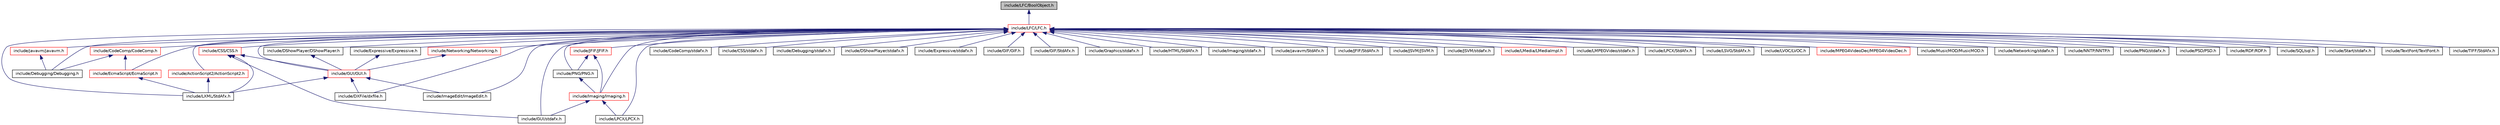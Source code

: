 digraph G
{
  edge [fontname="Helvetica",fontsize="10",labelfontname="Helvetica",labelfontsize="10"];
  node [fontname="Helvetica",fontsize="10",shape=record];
  Node1 [label="include/LFC/BoolObject.h",height=0.2,width=0.4,color="black", fillcolor="grey75", style="filled" fontcolor="black"];
  Node1 -> Node2 [dir="back",color="midnightblue",fontsize="10",style="solid",fontname="Helvetica"];
  Node2 [label="include/LFC/LFC.h",height=0.2,width=0.4,color="red", fillcolor="white", style="filled",URL="$_l_f_c_8h.html"];
  Node2 -> Node3 [dir="back",color="midnightblue",fontsize="10",style="solid",fontname="Helvetica"];
  Node3 [label="include/ActionScript2/ActionScript2.h",height=0.2,width=0.4,color="red", fillcolor="white", style="filled",URL="$_action_script2_8h.html"];
  Node3 -> Node4 [dir="back",color="midnightblue",fontsize="10",style="solid",fontname="Helvetica"];
  Node4 [label="include/LXML/StdAfx.h",height=0.2,width=0.4,color="black", fillcolor="white", style="filled",URL="$_l_x_m_l_2stdafx_8h.html"];
  Node2 -> Node5 [dir="back",color="midnightblue",fontsize="10",style="solid",fontname="Helvetica"];
  Node5 [label="include/CodeComp/CodeComp.h",height=0.2,width=0.4,color="red", fillcolor="white", style="filled",URL="$_code_comp_8h.html"];
  Node5 -> Node6 [dir="back",color="midnightblue",fontsize="10",style="solid",fontname="Helvetica"];
  Node6 [label="include/Debugging/Debugging.h",height=0.2,width=0.4,color="black", fillcolor="white", style="filled",URL="$_debugging_8h.html"];
  Node5 -> Node7 [dir="back",color="midnightblue",fontsize="10",style="solid",fontname="Helvetica"];
  Node7 [label="include/EcmaScript/EcmaScript.h",height=0.2,width=0.4,color="red", fillcolor="white", style="filled",URL="$_ecma_script_8h.html"];
  Node7 -> Node4 [dir="back",color="midnightblue",fontsize="10",style="solid",fontname="Helvetica"];
  Node2 -> Node8 [dir="back",color="midnightblue",fontsize="10",style="solid",fontname="Helvetica"];
  Node8 [label="include/CodeComp/stdafx.h",height=0.2,width=0.4,color="black", fillcolor="white", style="filled",URL="$_code_comp_2stdafx_8h.html"];
  Node2 -> Node9 [dir="back",color="midnightblue",fontsize="10",style="solid",fontname="Helvetica"];
  Node9 [label="include/CSS/CSS.h",height=0.2,width=0.4,color="red", fillcolor="white", style="filled",URL="$_c_s_s_8h.html"];
  Node9 -> Node10 [dir="back",color="midnightblue",fontsize="10",style="solid",fontname="Helvetica"];
  Node10 [label="include/GUI/GUI.h",height=0.2,width=0.4,color="red", fillcolor="white", style="filled",URL="$_g_u_i_8h.html"];
  Node10 -> Node11 [dir="back",color="midnightblue",fontsize="10",style="solid",fontname="Helvetica"];
  Node11 [label="include/DXFile/dxfile.h",height=0.2,width=0.4,color="black", fillcolor="white", style="filled",URL="$dxfile_8h.html"];
  Node10 -> Node12 [dir="back",color="midnightblue",fontsize="10",style="solid",fontname="Helvetica"];
  Node12 [label="include/ImageEdit/ImageEdit.h",height=0.2,width=0.4,color="black", fillcolor="white", style="filled",URL="$_image_edit_8h.html"];
  Node10 -> Node4 [dir="back",color="midnightblue",fontsize="10",style="solid",fontname="Helvetica"];
  Node9 -> Node13 [dir="back",color="midnightblue",fontsize="10",style="solid",fontname="Helvetica"];
  Node13 [label="include/GUI/stdafx.h",height=0.2,width=0.4,color="black", fillcolor="white", style="filled",URL="$_g_u_i_2stdafx_8h.html"];
  Node9 -> Node4 [dir="back",color="midnightblue",fontsize="10",style="solid",fontname="Helvetica"];
  Node2 -> Node14 [dir="back",color="midnightblue",fontsize="10",style="solid",fontname="Helvetica"];
  Node14 [label="include/CSS/stdafx.h",height=0.2,width=0.4,color="black", fillcolor="white", style="filled",URL="$_c_s_s_2stdafx_8h.html"];
  Node2 -> Node6 [dir="back",color="midnightblue",fontsize="10",style="solid",fontname="Helvetica"];
  Node2 -> Node15 [dir="back",color="midnightblue",fontsize="10",style="solid",fontname="Helvetica"];
  Node15 [label="include/Debugging/stdafx.h",height=0.2,width=0.4,color="black", fillcolor="white", style="filled",URL="$_debugging_2stdafx_8h.html"];
  Node2 -> Node16 [dir="back",color="midnightblue",fontsize="10",style="solid",fontname="Helvetica"];
  Node16 [label="include/DShowPlayer/DShowPlayer.h",height=0.2,width=0.4,color="black", fillcolor="white", style="filled",URL="$_d_show_player_8h.html"];
  Node16 -> Node10 [dir="back",color="midnightblue",fontsize="10",style="solid",fontname="Helvetica"];
  Node2 -> Node17 [dir="back",color="midnightblue",fontsize="10",style="solid",fontname="Helvetica"];
  Node17 [label="include/DShowPlayer/stdafx.h",height=0.2,width=0.4,color="black", fillcolor="white", style="filled",URL="$_d_show_player_2stdafx_8h.html"];
  Node2 -> Node11 [dir="back",color="midnightblue",fontsize="10",style="solid",fontname="Helvetica"];
  Node2 -> Node7 [dir="back",color="midnightblue",fontsize="10",style="solid",fontname="Helvetica"];
  Node2 -> Node18 [dir="back",color="midnightblue",fontsize="10",style="solid",fontname="Helvetica"];
  Node18 [label="include/Expressive/Expressive.h",height=0.2,width=0.4,color="black", fillcolor="white", style="filled",URL="$_expressive_2_expressive_8h.html"];
  Node18 -> Node10 [dir="back",color="midnightblue",fontsize="10",style="solid",fontname="Helvetica"];
  Node2 -> Node19 [dir="back",color="midnightblue",fontsize="10",style="solid",fontname="Helvetica"];
  Node19 [label="include/Expressive/stdafx.h",height=0.2,width=0.4,color="black", fillcolor="white", style="filled",URL="$_expressive_2stdafx_8h.html"];
  Node2 -> Node20 [dir="back",color="midnightblue",fontsize="10",style="solid",fontname="Helvetica"];
  Node20 [label="include/GIF/GIF.h",height=0.2,width=0.4,color="black", fillcolor="white", style="filled",URL="$_g_i_f_8h.html"];
  Node2 -> Node21 [dir="back",color="midnightblue",fontsize="10",style="solid",fontname="Helvetica"];
  Node21 [label="include/GIF/StdAfx.h",height=0.2,width=0.4,color="black", fillcolor="white", style="filled",URL="$_g_i_f_2stdafx_8h.html"];
  Node2 -> Node22 [dir="back",color="midnightblue",fontsize="10",style="solid",fontname="Helvetica"];
  Node22 [label="include/Graphics/stdafx.h",height=0.2,width=0.4,color="black", fillcolor="white", style="filled",URL="$_graphics_2stdafx_8h.html"];
  Node2 -> Node10 [dir="back",color="midnightblue",fontsize="10",style="solid",fontname="Helvetica"];
  Node2 -> Node13 [dir="back",color="midnightblue",fontsize="10",style="solid",fontname="Helvetica"];
  Node2 -> Node23 [dir="back",color="midnightblue",fontsize="10",style="solid",fontname="Helvetica"];
  Node23 [label="include/HTML/StdAfx.h",height=0.2,width=0.4,color="black", fillcolor="white", style="filled",URL="$_h_t_m_l_2stdafx_8h.html"];
  Node2 -> Node12 [dir="back",color="midnightblue",fontsize="10",style="solid",fontname="Helvetica"];
  Node2 -> Node24 [dir="back",color="midnightblue",fontsize="10",style="solid",fontname="Helvetica"];
  Node24 [label="include/Imaging/Imaging.h",height=0.2,width=0.4,color="red", fillcolor="white", style="filled",URL="$_imaging_8h.html"];
  Node24 -> Node13 [dir="back",color="midnightblue",fontsize="10",style="solid",fontname="Helvetica"];
  Node24 -> Node25 [dir="back",color="midnightblue",fontsize="10",style="solid",fontname="Helvetica"];
  Node25 [label="include/LPCX/LPCX.h",height=0.2,width=0.4,color="black", fillcolor="white", style="filled",URL="$_l_p_c_x_8h.html"];
  Node2 -> Node26 [dir="back",color="midnightblue",fontsize="10",style="solid",fontname="Helvetica"];
  Node26 [label="include/Imaging/stdafx.h",height=0.2,width=0.4,color="black", fillcolor="white", style="filled",URL="$_imaging_2stdafx_8h.html"];
  Node2 -> Node27 [dir="back",color="midnightblue",fontsize="10",style="solid",fontname="Helvetica"];
  Node27 [label="include/javavm/javavm.h",height=0.2,width=0.4,color="red", fillcolor="white", style="filled",URL="$javavm_8h.html"];
  Node27 -> Node6 [dir="back",color="midnightblue",fontsize="10",style="solid",fontname="Helvetica"];
  Node2 -> Node28 [dir="back",color="midnightblue",fontsize="10",style="solid",fontname="Helvetica"];
  Node28 [label="include/javavm/StdAfx.h",height=0.2,width=0.4,color="black", fillcolor="white", style="filled",URL="$javavm_2stdafx_8h.html"];
  Node2 -> Node29 [dir="back",color="midnightblue",fontsize="10",style="solid",fontname="Helvetica"];
  Node29 [label="include/JFIF/JFIF.h",height=0.2,width=0.4,color="red", fillcolor="white", style="filled",URL="$_j_f_i_f_8h.html"];
  Node29 -> Node24 [dir="back",color="midnightblue",fontsize="10",style="solid",fontname="Helvetica"];
  Node29 -> Node30 [dir="back",color="midnightblue",fontsize="10",style="solid",fontname="Helvetica"];
  Node30 [label="include/PNG/PNG.h",height=0.2,width=0.4,color="black", fillcolor="white", style="filled",URL="$_p_n_g_8h.html"];
  Node30 -> Node24 [dir="back",color="midnightblue",fontsize="10",style="solid",fontname="Helvetica"];
  Node2 -> Node31 [dir="back",color="midnightblue",fontsize="10",style="solid",fontname="Helvetica"];
  Node31 [label="include/JFIF/StdAfx.h",height=0.2,width=0.4,color="black", fillcolor="white", style="filled",URL="$_j_f_i_f_2stdafx_8h.html"];
  Node2 -> Node32 [dir="back",color="midnightblue",fontsize="10",style="solid",fontname="Helvetica"];
  Node32 [label="include/JSVM/JSVM.h",height=0.2,width=0.4,color="black", fillcolor="white", style="filled",URL="$_j_s_v_m_8h.html"];
  Node2 -> Node33 [dir="back",color="midnightblue",fontsize="10",style="solid",fontname="Helvetica"];
  Node33 [label="include/JSVM/stdafx.h",height=0.2,width=0.4,color="black", fillcolor="white", style="filled",URL="$_j_s_v_m_2stdafx_8h.html"];
  Node2 -> Node34 [dir="back",color="midnightblue",fontsize="10",style="solid",fontname="Helvetica"];
  Node34 [label="include/LMedia/LMediaImpl.h",height=0.2,width=0.4,color="red", fillcolor="white", style="filled",URL="$_l_media_impl_8h.html"];
  Node2 -> Node35 [dir="back",color="midnightblue",fontsize="10",style="solid",fontname="Helvetica"];
  Node35 [label="include/LMPEGVideo/stdafx.h",height=0.2,width=0.4,color="black", fillcolor="white", style="filled",URL="$_l_m_p_e_g_video_2stdafx_8h.html"];
  Node2 -> Node25 [dir="back",color="midnightblue",fontsize="10",style="solid",fontname="Helvetica"];
  Node2 -> Node36 [dir="back",color="midnightblue",fontsize="10",style="solid",fontname="Helvetica"];
  Node36 [label="include/LPCX/StdAfx.h",height=0.2,width=0.4,color="black", fillcolor="white", style="filled",URL="$_l_p_c_x_2stdafx_8h.html"];
  Node2 -> Node37 [dir="back",color="midnightblue",fontsize="10",style="solid",fontname="Helvetica"];
  Node37 [label="include/LSVG/StdAfx.h",height=0.2,width=0.4,color="black", fillcolor="white", style="filled",URL="$_l_s_v_g_2stdafx_8h.html"];
  Node2 -> Node38 [dir="back",color="midnightblue",fontsize="10",style="solid",fontname="Helvetica"];
  Node38 [label="include/LVOC/LVOC.h",height=0.2,width=0.4,color="black", fillcolor="white", style="filled",URL="$_l_v_o_c_8h.html"];
  Node2 -> Node4 [dir="back",color="midnightblue",fontsize="10",style="solid",fontname="Helvetica"];
  Node2 -> Node39 [dir="back",color="midnightblue",fontsize="10",style="solid",fontname="Helvetica"];
  Node39 [label="include/MPEG4VideoDec/MPEG4VideoDec.h",height=0.2,width=0.4,color="red", fillcolor="white", style="filled",URL="$_m_p_e_g4_video_dec_8h.html"];
  Node2 -> Node40 [dir="back",color="midnightblue",fontsize="10",style="solid",fontname="Helvetica"];
  Node40 [label="include/MusicMOD/MusicMOD.h",height=0.2,width=0.4,color="black", fillcolor="white", style="filled",URL="$_music_m_o_d_8h.html"];
  Node2 -> Node41 [dir="back",color="midnightblue",fontsize="10",style="solid",fontname="Helvetica"];
  Node41 [label="include/Networking/Networking.h",height=0.2,width=0.4,color="red", fillcolor="white", style="filled",URL="$_networking_8h.html"];
  Node41 -> Node10 [dir="back",color="midnightblue",fontsize="10",style="solid",fontname="Helvetica"];
  Node2 -> Node42 [dir="back",color="midnightblue",fontsize="10",style="solid",fontname="Helvetica"];
  Node42 [label="include/Networking/stdafx.h",height=0.2,width=0.4,color="black", fillcolor="white", style="filled",URL="$_networking_2stdafx_8h.html"];
  Node2 -> Node43 [dir="back",color="midnightblue",fontsize="10",style="solid",fontname="Helvetica"];
  Node43 [label="include/NNTP/NNTP.h",height=0.2,width=0.4,color="black", fillcolor="white", style="filled",URL="$_n_n_t_p_8h.html"];
  Node2 -> Node30 [dir="back",color="midnightblue",fontsize="10",style="solid",fontname="Helvetica"];
  Node2 -> Node44 [dir="back",color="midnightblue",fontsize="10",style="solid",fontname="Helvetica"];
  Node44 [label="include/PNG/stdafx.h",height=0.2,width=0.4,color="black", fillcolor="white", style="filled",URL="$_p_n_g_2stdafx_8h.html"];
  Node2 -> Node45 [dir="back",color="midnightblue",fontsize="10",style="solid",fontname="Helvetica"];
  Node45 [label="include/PSD/PSD.h",height=0.2,width=0.4,color="black", fillcolor="white", style="filled",URL="$_p_s_d_8h.html"];
  Node2 -> Node46 [dir="back",color="midnightblue",fontsize="10",style="solid",fontname="Helvetica"];
  Node46 [label="include/RDF/RDF.h",height=0.2,width=0.4,color="black", fillcolor="white", style="filled",URL="$_r_d_f_8h.html"];
  Node2 -> Node47 [dir="back",color="midnightblue",fontsize="10",style="solid",fontname="Helvetica"];
  Node47 [label="include/SQL/sql.h",height=0.2,width=0.4,color="black", fillcolor="white", style="filled",URL="$sql_8h.html"];
  Node2 -> Node48 [dir="back",color="midnightblue",fontsize="10",style="solid",fontname="Helvetica"];
  Node48 [label="include/Start/stdafx.h",height=0.2,width=0.4,color="black", fillcolor="white", style="filled",URL="$_start_2stdafx_8h.html"];
  Node2 -> Node49 [dir="back",color="midnightblue",fontsize="10",style="solid",fontname="Helvetica"];
  Node49 [label="include/TextFont/TextFont.h",height=0.2,width=0.4,color="black", fillcolor="white", style="filled",URL="$_text_font_8h.html"];
  Node2 -> Node50 [dir="back",color="midnightblue",fontsize="10",style="solid",fontname="Helvetica"];
  Node50 [label="include/TIFF/StdAfx.h",height=0.2,width=0.4,color="black", fillcolor="white", style="filled",URL="$_t_i_f_f_2stdafx_8h.html"];
}
